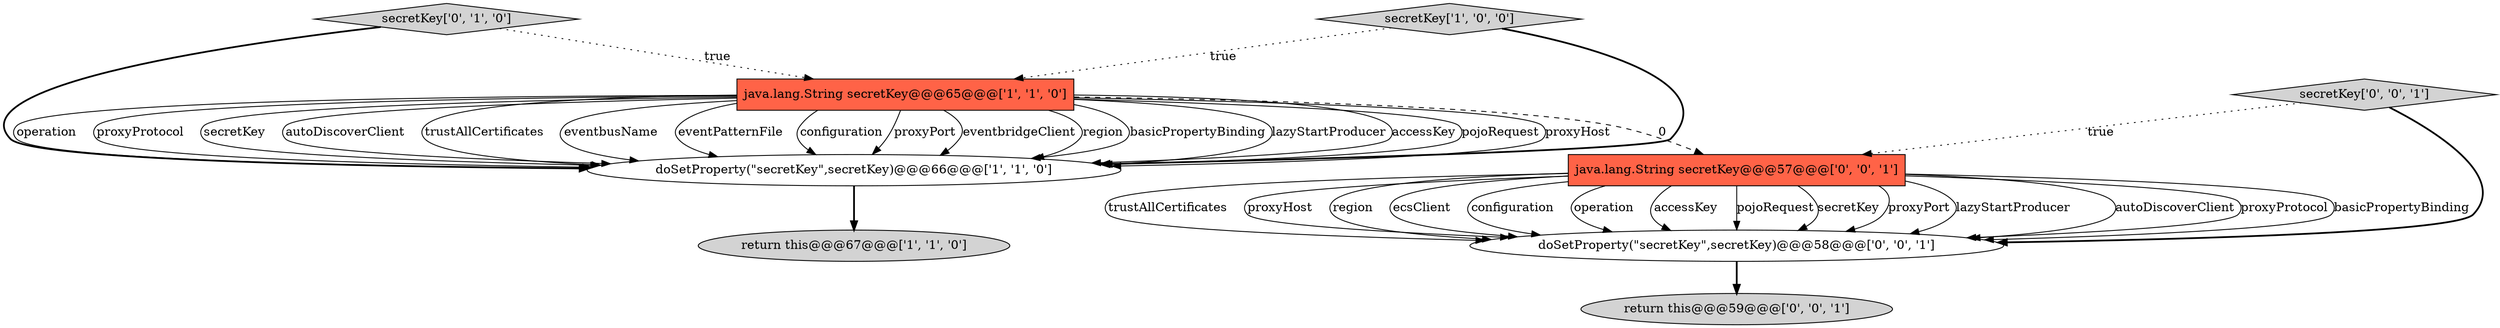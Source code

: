 digraph {
0 [style = filled, label = "return this@@@67@@@['1', '1', '0']", fillcolor = lightgray, shape = ellipse image = "AAA0AAABBB1BBB"];
2 [style = filled, label = "doSetProperty(\"secretKey\",secretKey)@@@66@@@['1', '1', '0']", fillcolor = white, shape = ellipse image = "AAA0AAABBB1BBB"];
5 [style = filled, label = "return this@@@59@@@['0', '0', '1']", fillcolor = lightgray, shape = ellipse image = "AAA0AAABBB3BBB"];
4 [style = filled, label = "secretKey['0', '1', '0']", fillcolor = lightgray, shape = diamond image = "AAA0AAABBB2BBB"];
7 [style = filled, label = "secretKey['0', '0', '1']", fillcolor = lightgray, shape = diamond image = "AAA0AAABBB3BBB"];
8 [style = filled, label = "java.lang.String secretKey@@@57@@@['0', '0', '1']", fillcolor = tomato, shape = box image = "AAA0AAABBB3BBB"];
6 [style = filled, label = "doSetProperty(\"secretKey\",secretKey)@@@58@@@['0', '0', '1']", fillcolor = white, shape = ellipse image = "AAA0AAABBB3BBB"];
3 [style = filled, label = "java.lang.String secretKey@@@65@@@['1', '1', '0']", fillcolor = tomato, shape = box image = "AAA0AAABBB1BBB"];
1 [style = filled, label = "secretKey['1', '0', '0']", fillcolor = lightgray, shape = diamond image = "AAA0AAABBB1BBB"];
3->2 [style = solid, label="proxyPort"];
8->6 [style = solid, label="autoDiscoverClient"];
8->6 [style = solid, label="proxyProtocol"];
3->2 [style = solid, label="eventbridgeClient"];
4->3 [style = dotted, label="true"];
3->2 [style = solid, label="region"];
7->8 [style = dotted, label="true"];
3->2 [style = solid, label="basicPropertyBinding"];
7->6 [style = bold, label=""];
8->6 [style = solid, label="basicPropertyBinding"];
8->6 [style = solid, label="trustAllCertificates"];
3->2 [style = solid, label="lazyStartProducer"];
3->2 [style = solid, label="accessKey"];
4->2 [style = bold, label=""];
3->2 [style = solid, label="pojoRequest"];
8->6 [style = solid, label="proxyHost"];
8->6 [style = solid, label="region"];
8->6 [style = solid, label="ecsClient"];
1->3 [style = dotted, label="true"];
8->6 [style = solid, label="configuration"];
3->2 [style = solid, label="proxyHost"];
3->2 [style = solid, label="operation"];
6->5 [style = bold, label=""];
8->6 [style = solid, label="operation"];
8->6 [style = solid, label="accessKey"];
3->2 [style = solid, label="proxyProtocol"];
3->2 [style = solid, label="secretKey"];
8->6 [style = solid, label="pojoRequest"];
8->6 [style = solid, label="secretKey"];
2->0 [style = bold, label=""];
3->2 [style = solid, label="autoDiscoverClient"];
3->2 [style = solid, label="trustAllCertificates"];
3->8 [style = dashed, label="0"];
8->6 [style = solid, label="proxyPort"];
3->2 [style = solid, label="eventbusName"];
1->2 [style = bold, label=""];
8->6 [style = solid, label="lazyStartProducer"];
3->2 [style = solid, label="eventPatternFile"];
3->2 [style = solid, label="configuration"];
}
